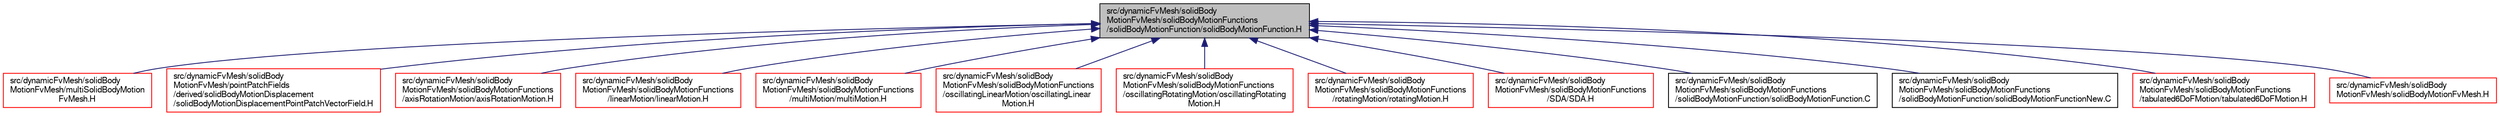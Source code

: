 digraph "src/dynamicFvMesh/solidBodyMotionFvMesh/solidBodyMotionFunctions/solidBodyMotionFunction/solidBodyMotionFunction.H"
{
  bgcolor="transparent";
  edge [fontname="FreeSans",fontsize="10",labelfontname="FreeSans",labelfontsize="10"];
  node [fontname="FreeSans",fontsize="10",shape=record];
  Node166 [label="src/dynamicFvMesh/solidBody\lMotionFvMesh/solidBodyMotionFunctions\l/solidBodyMotionFunction/solidBodyMotionFunction.H",height=0.2,width=0.4,color="black", fillcolor="grey75", style="filled", fontcolor="black"];
  Node166 -> Node167 [dir="back",color="midnightblue",fontsize="10",style="solid",fontname="FreeSans"];
  Node167 [label="src/dynamicFvMesh/solidBody\lMotionFvMesh/multiSolidBodyMotion\lFvMesh.H",height=0.2,width=0.4,color="red",URL="$a00287.html"];
  Node166 -> Node169 [dir="back",color="midnightblue",fontsize="10",style="solid",fontname="FreeSans"];
  Node169 [label="src/dynamicFvMesh/solidBody\lMotionFvMesh/pointPatchFields\l/derived/solidBodyMotionDisplacement\l/solidBodyMotionDisplacementPointPatchVectorField.H",height=0.2,width=0.4,color="red",URL="$a00293.html"];
  Node166 -> Node171 [dir="back",color="midnightblue",fontsize="10",style="solid",fontname="FreeSans"];
  Node171 [label="src/dynamicFvMesh/solidBody\lMotionFvMesh/solidBodyMotionFunctions\l/axisRotationMotion/axisRotationMotion.H",height=0.2,width=0.4,color="red",URL="$a00299.html"];
  Node166 -> Node173 [dir="back",color="midnightblue",fontsize="10",style="solid",fontname="FreeSans"];
  Node173 [label="src/dynamicFvMesh/solidBody\lMotionFvMesh/solidBodyMotionFunctions\l/linearMotion/linearMotion.H",height=0.2,width=0.4,color="red",URL="$a00305.html"];
  Node166 -> Node175 [dir="back",color="midnightblue",fontsize="10",style="solid",fontname="FreeSans"];
  Node175 [label="src/dynamicFvMesh/solidBody\lMotionFvMesh/solidBodyMotionFunctions\l/multiMotion/multiMotion.H",height=0.2,width=0.4,color="red",URL="$a00311.html"];
  Node166 -> Node177 [dir="back",color="midnightblue",fontsize="10",style="solid",fontname="FreeSans"];
  Node177 [label="src/dynamicFvMesh/solidBody\lMotionFvMesh/solidBodyMotionFunctions\l/oscillatingLinearMotion/oscillatingLinear\lMotion.H",height=0.2,width=0.4,color="red",URL="$a00317.html"];
  Node166 -> Node179 [dir="back",color="midnightblue",fontsize="10",style="solid",fontname="FreeSans"];
  Node179 [label="src/dynamicFvMesh/solidBody\lMotionFvMesh/solidBodyMotionFunctions\l/oscillatingRotatingMotion/oscillatingRotating\lMotion.H",height=0.2,width=0.4,color="red",URL="$a00323.html"];
  Node166 -> Node181 [dir="back",color="midnightblue",fontsize="10",style="solid",fontname="FreeSans"];
  Node181 [label="src/dynamicFvMesh/solidBody\lMotionFvMesh/solidBodyMotionFunctions\l/rotatingMotion/rotatingMotion.H",height=0.2,width=0.4,color="red",URL="$a00329.html"];
  Node166 -> Node183 [dir="back",color="midnightblue",fontsize="10",style="solid",fontname="FreeSans"];
  Node183 [label="src/dynamicFvMesh/solidBody\lMotionFvMesh/solidBodyMotionFunctions\l/SDA/SDA.H",height=0.2,width=0.4,color="red",URL="$a00335.html"];
  Node166 -> Node185 [dir="back",color="midnightblue",fontsize="10",style="solid",fontname="FreeSans"];
  Node185 [label="src/dynamicFvMesh/solidBody\lMotionFvMesh/solidBodyMotionFunctions\l/solidBodyMotionFunction/solidBodyMotionFunction.C",height=0.2,width=0.4,color="black",URL="$a00338.html"];
  Node166 -> Node186 [dir="back",color="midnightblue",fontsize="10",style="solid",fontname="FreeSans"];
  Node186 [label="src/dynamicFvMesh/solidBody\lMotionFvMesh/solidBodyMotionFunctions\l/solidBodyMotionFunction/solidBodyMotionFunctionNew.C",height=0.2,width=0.4,color="black",URL="$a00344.html"];
  Node166 -> Node187 [dir="back",color="midnightblue",fontsize="10",style="solid",fontname="FreeSans"];
  Node187 [label="src/dynamicFvMesh/solidBody\lMotionFvMesh/solidBodyMotionFunctions\l/tabulated6DoFMotion/tabulated6DoFMotion.H",height=0.2,width=0.4,color="red",URL="$a00350.html"];
  Node166 -> Node189 [dir="back",color="midnightblue",fontsize="10",style="solid",fontname="FreeSans"];
  Node189 [label="src/dynamicFvMesh/solidBody\lMotionFvMesh/solidBodyMotionFvMesh.H",height=0.2,width=0.4,color="red",URL="$a00356.html"];
}
